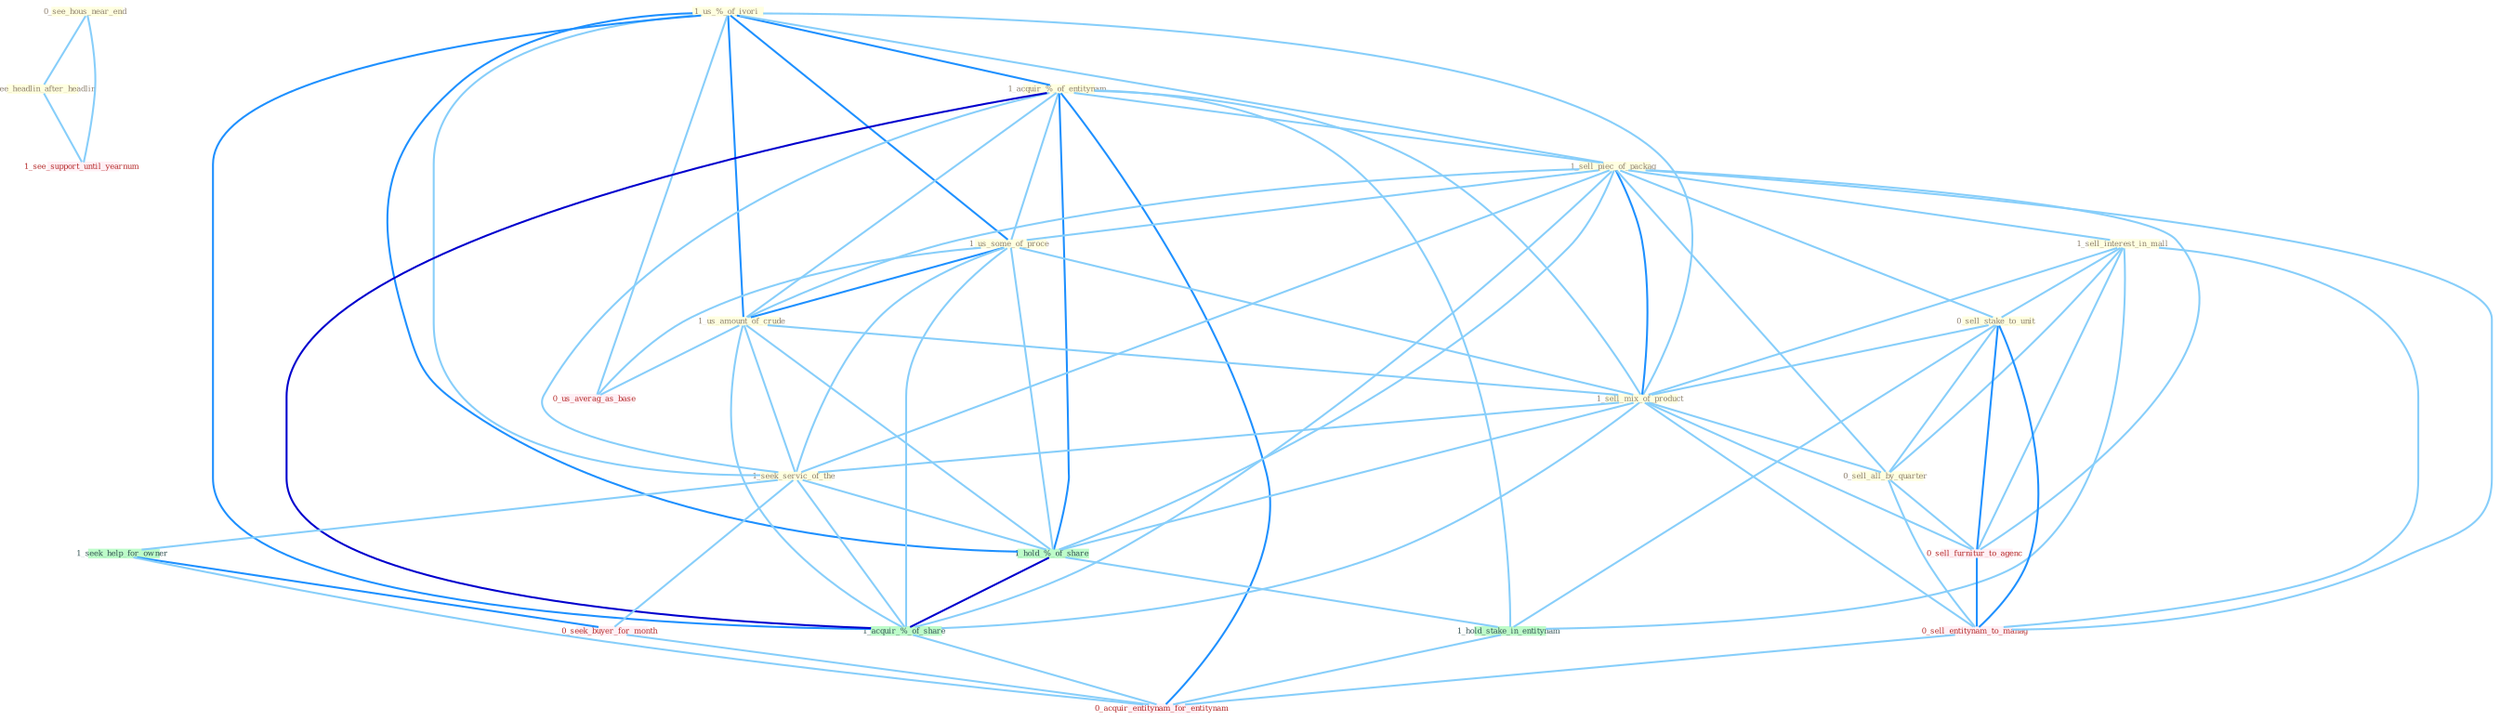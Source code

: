 Graph G{ 
    node
    [shape=polygon,style=filled,width=.5,height=.06,color="#BDFCC9",fixedsize=true,fontsize=4,
    fontcolor="#2f4f4f"];
    {node
    [color="#ffffe0", fontcolor="#8b7d6b"] "0_see_hous_near_end " "1_us_%_of_ivori " "1_acquir_%_of_entitynam " "1_sell_piec_of_packag " "1_sell_interest_in_mall " "0_sell_stake_to_unit " "1_us_some_of_proce " "1_us_amount_of_crude " "1_sell_mix_of_product " "1_seek_servic_of_the " "0_sell_all_by_quarter " "1_see_headlin_after_headlin "}
{node [color="#fff0f5", fontcolor="#b22222"] "0_seek_buyer_for_month " "1_see_support_until_yearnum " "0_sell_furnitur_to_agenc " "0_us_averag_as_base " "0_sell_entitynam_to_manag " "0_acquir_entitynam_for_entitynam "}
edge [color="#B0E2FF"];

	"0_see_hous_near_end " -- "1_see_headlin_after_headlin " [w="1", color="#87cefa" ];
	"0_see_hous_near_end " -- "1_see_support_until_yearnum " [w="1", color="#87cefa" ];
	"1_us_%_of_ivori " -- "1_acquir_%_of_entitynam " [w="2", color="#1e90ff" , len=0.8];
	"1_us_%_of_ivori " -- "1_sell_piec_of_packag " [w="1", color="#87cefa" ];
	"1_us_%_of_ivori " -- "1_us_some_of_proce " [w="2", color="#1e90ff" , len=0.8];
	"1_us_%_of_ivori " -- "1_us_amount_of_crude " [w="2", color="#1e90ff" , len=0.8];
	"1_us_%_of_ivori " -- "1_sell_mix_of_product " [w="1", color="#87cefa" ];
	"1_us_%_of_ivori " -- "1_seek_servic_of_the " [w="1", color="#87cefa" ];
	"1_us_%_of_ivori " -- "1_hold_%_of_share " [w="2", color="#1e90ff" , len=0.8];
	"1_us_%_of_ivori " -- "1_acquir_%_of_share " [w="2", color="#1e90ff" , len=0.8];
	"1_us_%_of_ivori " -- "0_us_averag_as_base " [w="1", color="#87cefa" ];
	"1_acquir_%_of_entitynam " -- "1_sell_piec_of_packag " [w="1", color="#87cefa" ];
	"1_acquir_%_of_entitynam " -- "1_us_some_of_proce " [w="1", color="#87cefa" ];
	"1_acquir_%_of_entitynam " -- "1_us_amount_of_crude " [w="1", color="#87cefa" ];
	"1_acquir_%_of_entitynam " -- "1_sell_mix_of_product " [w="1", color="#87cefa" ];
	"1_acquir_%_of_entitynam " -- "1_seek_servic_of_the " [w="1", color="#87cefa" ];
	"1_acquir_%_of_entitynam " -- "1_hold_%_of_share " [w="2", color="#1e90ff" , len=0.8];
	"1_acquir_%_of_entitynam " -- "1_hold_stake_in_entitynam " [w="1", color="#87cefa" ];
	"1_acquir_%_of_entitynam " -- "1_acquir_%_of_share " [w="3", color="#0000cd" , len=0.6];
	"1_acquir_%_of_entitynam " -- "0_acquir_entitynam_for_entitynam " [w="2", color="#1e90ff" , len=0.8];
	"1_sell_piec_of_packag " -- "1_sell_interest_in_mall " [w="1", color="#87cefa" ];
	"1_sell_piec_of_packag " -- "0_sell_stake_to_unit " [w="1", color="#87cefa" ];
	"1_sell_piec_of_packag " -- "1_us_some_of_proce " [w="1", color="#87cefa" ];
	"1_sell_piec_of_packag " -- "1_us_amount_of_crude " [w="1", color="#87cefa" ];
	"1_sell_piec_of_packag " -- "1_sell_mix_of_product " [w="2", color="#1e90ff" , len=0.8];
	"1_sell_piec_of_packag " -- "1_seek_servic_of_the " [w="1", color="#87cefa" ];
	"1_sell_piec_of_packag " -- "0_sell_all_by_quarter " [w="1", color="#87cefa" ];
	"1_sell_piec_of_packag " -- "1_hold_%_of_share " [w="1", color="#87cefa" ];
	"1_sell_piec_of_packag " -- "1_acquir_%_of_share " [w="1", color="#87cefa" ];
	"1_sell_piec_of_packag " -- "0_sell_furnitur_to_agenc " [w="1", color="#87cefa" ];
	"1_sell_piec_of_packag " -- "0_sell_entitynam_to_manag " [w="1", color="#87cefa" ];
	"1_sell_interest_in_mall " -- "0_sell_stake_to_unit " [w="1", color="#87cefa" ];
	"1_sell_interest_in_mall " -- "1_sell_mix_of_product " [w="1", color="#87cefa" ];
	"1_sell_interest_in_mall " -- "0_sell_all_by_quarter " [w="1", color="#87cefa" ];
	"1_sell_interest_in_mall " -- "1_hold_stake_in_entitynam " [w="1", color="#87cefa" ];
	"1_sell_interest_in_mall " -- "0_sell_furnitur_to_agenc " [w="1", color="#87cefa" ];
	"1_sell_interest_in_mall " -- "0_sell_entitynam_to_manag " [w="1", color="#87cefa" ];
	"0_sell_stake_to_unit " -- "1_sell_mix_of_product " [w="1", color="#87cefa" ];
	"0_sell_stake_to_unit " -- "0_sell_all_by_quarter " [w="1", color="#87cefa" ];
	"0_sell_stake_to_unit " -- "1_hold_stake_in_entitynam " [w="1", color="#87cefa" ];
	"0_sell_stake_to_unit " -- "0_sell_furnitur_to_agenc " [w="2", color="#1e90ff" , len=0.8];
	"0_sell_stake_to_unit " -- "0_sell_entitynam_to_manag " [w="2", color="#1e90ff" , len=0.8];
	"1_us_some_of_proce " -- "1_us_amount_of_crude " [w="2", color="#1e90ff" , len=0.8];
	"1_us_some_of_proce " -- "1_sell_mix_of_product " [w="1", color="#87cefa" ];
	"1_us_some_of_proce " -- "1_seek_servic_of_the " [w="1", color="#87cefa" ];
	"1_us_some_of_proce " -- "1_hold_%_of_share " [w="1", color="#87cefa" ];
	"1_us_some_of_proce " -- "1_acquir_%_of_share " [w="1", color="#87cefa" ];
	"1_us_some_of_proce " -- "0_us_averag_as_base " [w="1", color="#87cefa" ];
	"1_us_amount_of_crude " -- "1_sell_mix_of_product " [w="1", color="#87cefa" ];
	"1_us_amount_of_crude " -- "1_seek_servic_of_the " [w="1", color="#87cefa" ];
	"1_us_amount_of_crude " -- "1_hold_%_of_share " [w="1", color="#87cefa" ];
	"1_us_amount_of_crude " -- "1_acquir_%_of_share " [w="1", color="#87cefa" ];
	"1_us_amount_of_crude " -- "0_us_averag_as_base " [w="1", color="#87cefa" ];
	"1_sell_mix_of_product " -- "1_seek_servic_of_the " [w="1", color="#87cefa" ];
	"1_sell_mix_of_product " -- "0_sell_all_by_quarter " [w="1", color="#87cefa" ];
	"1_sell_mix_of_product " -- "1_hold_%_of_share " [w="1", color="#87cefa" ];
	"1_sell_mix_of_product " -- "1_acquir_%_of_share " [w="1", color="#87cefa" ];
	"1_sell_mix_of_product " -- "0_sell_furnitur_to_agenc " [w="1", color="#87cefa" ];
	"1_sell_mix_of_product " -- "0_sell_entitynam_to_manag " [w="1", color="#87cefa" ];
	"1_seek_servic_of_the " -- "1_hold_%_of_share " [w="1", color="#87cefa" ];
	"1_seek_servic_of_the " -- "1_seek_help_for_owner " [w="1", color="#87cefa" ];
	"1_seek_servic_of_the " -- "0_seek_buyer_for_month " [w="1", color="#87cefa" ];
	"1_seek_servic_of_the " -- "1_acquir_%_of_share " [w="1", color="#87cefa" ];
	"0_sell_all_by_quarter " -- "0_sell_furnitur_to_agenc " [w="1", color="#87cefa" ];
	"0_sell_all_by_quarter " -- "0_sell_entitynam_to_manag " [w="1", color="#87cefa" ];
	"1_see_headlin_after_headlin " -- "1_see_support_until_yearnum " [w="1", color="#87cefa" ];
	"1_hold_%_of_share " -- "1_hold_stake_in_entitynam " [w="1", color="#87cefa" ];
	"1_hold_%_of_share " -- "1_acquir_%_of_share " [w="3", color="#0000cd" , len=0.6];
	"1_hold_stake_in_entitynam " -- "0_acquir_entitynam_for_entitynam " [w="1", color="#87cefa" ];
	"1_seek_help_for_owner " -- "0_seek_buyer_for_month " [w="2", color="#1e90ff" , len=0.8];
	"1_seek_help_for_owner " -- "0_acquir_entitynam_for_entitynam " [w="1", color="#87cefa" ];
	"0_seek_buyer_for_month " -- "0_acquir_entitynam_for_entitynam " [w="1", color="#87cefa" ];
	"1_acquir_%_of_share " -- "0_acquir_entitynam_for_entitynam " [w="1", color="#87cefa" ];
	"0_sell_furnitur_to_agenc " -- "0_sell_entitynam_to_manag " [w="2", color="#1e90ff" , len=0.8];
	"0_sell_entitynam_to_manag " -- "0_acquir_entitynam_for_entitynam " [w="1", color="#87cefa" ];
}